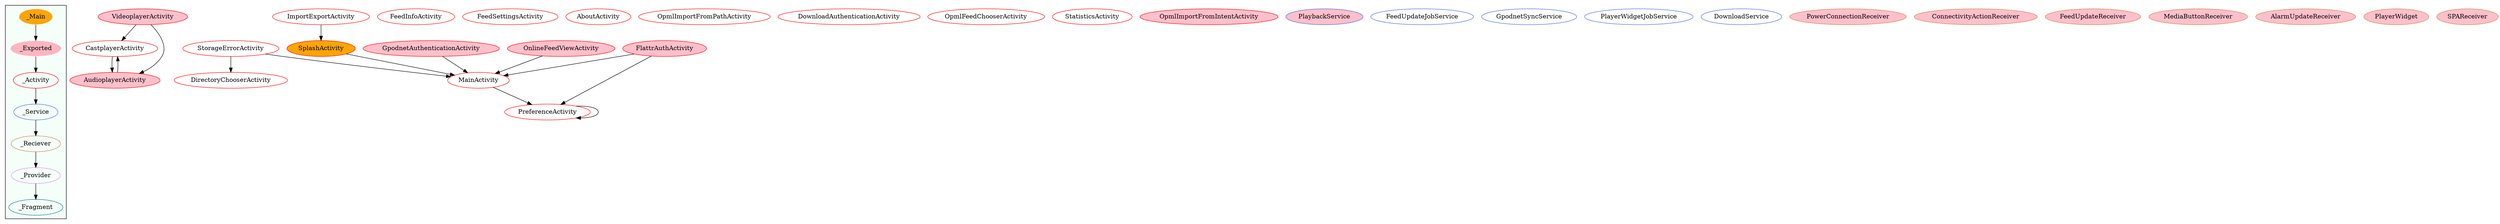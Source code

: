 digraph G {
subgraph cluster_legend{ 
bgcolor=mintcream;
_Activity[color = red];
_Service[color = royalblue];
_Provider[color = violet];
_Reciever[color = peru];
_Fragment[color = teal];
_Main[style=filled, fillcolor=orange, color = mintcream];
_Exported[style=filled, fillcolor=lightpink, color = mintcream];
_Main -> _Exported -> _Activity -> _Service -> _Reciever -> _Provider -> _Fragment; 
}
CastplayerActivity[color = red];
StorageErrorActivity[color = red];
FeedInfoActivity[color = red];
FeedSettingsActivity[color = red];
AboutActivity[color = red];
OpmlImportFromPathActivity[color = red];
VideoplayerActivity[style=filled, fillcolor=pink, color = red];
FlattrAuthActivity[style=filled, fillcolor=pink, color = red];
DownloadAuthenticationActivity[color = red];
OpmlFeedChooserActivity[color = red];
ImportExportActivity[color = red];
SplashActivity[style=filled, fillcolor=orange, color = red];
DirectoryChooserActivity[color = red];
StatisticsActivity[color = red];
MainActivity[color = red];
AudioplayerActivity[style=filled, fillcolor=pink, color = red];
PreferenceActivity[color = red];
GpodnetAuthenticationActivity[style=filled, fillcolor=pink, color = red];
OnlineFeedViewActivity[style=filled, fillcolor=pink, color = red];
OpmlImportFromIntentActivity[style=filled, fillcolor=pink, color = red];
PlaybackService[style=filled, fillcolor=pink, color = royalblue];
FeedUpdateJobService[color = royalblue];
GpodnetSyncService[color = royalblue];
PlayerWidgetJobService[color = royalblue];
DownloadService[color = royalblue];
PowerConnectionReceiver[style=filled, fillcolor=pink, color = peru];
ConnectivityActionReceiver[style=filled, fillcolor=pink, color = peru];
FeedUpdateReceiver[style=filled, fillcolor=pink, color = peru];
MediaButtonReceiver[style=filled, fillcolor=pink, color = peru];
AlarmUpdateReceiver[style=filled, fillcolor=pink, color = peru];
PlayerWidget[style=filled, fillcolor=pink, color = peru];
SPAReceiver[style=filled, fillcolor=pink, color = peru];
StorageErrorActivity->DirectoryChooserActivity;
StorageErrorActivity->MainActivity;
CastplayerActivity->AudioplayerActivity;
MainActivity->PreferenceActivity;
AudioplayerActivity->CastplayerActivity;
PreferenceActivity->PreferenceActivity;
VideoplayerActivity->CastplayerActivity;
VideoplayerActivity->AudioplayerActivity;
FlattrAuthActivity->MainActivity;
FlattrAuthActivity->PreferenceActivity;
GpodnetAuthenticationActivity->MainActivity;
ImportExportActivity->SplashActivity;
OnlineFeedViewActivity->MainActivity;
SplashActivity->MainActivity;
}
